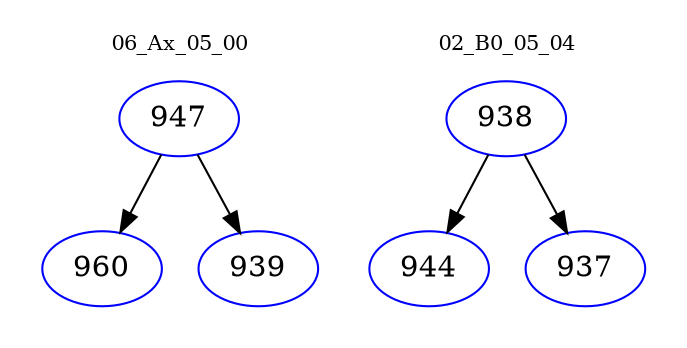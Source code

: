 digraph{
subgraph cluster_0 {
color = white
label = "06_Ax_05_00";
fontsize=10;
T0_947 [label="947", color="blue"]
T0_947 -> T0_960 [color="black"]
T0_960 [label="960", color="blue"]
T0_947 -> T0_939 [color="black"]
T0_939 [label="939", color="blue"]
}
subgraph cluster_1 {
color = white
label = "02_B0_05_04";
fontsize=10;
T1_938 [label="938", color="blue"]
T1_938 -> T1_944 [color="black"]
T1_944 [label="944", color="blue"]
T1_938 -> T1_937 [color="black"]
T1_937 [label="937", color="blue"]
}
}
